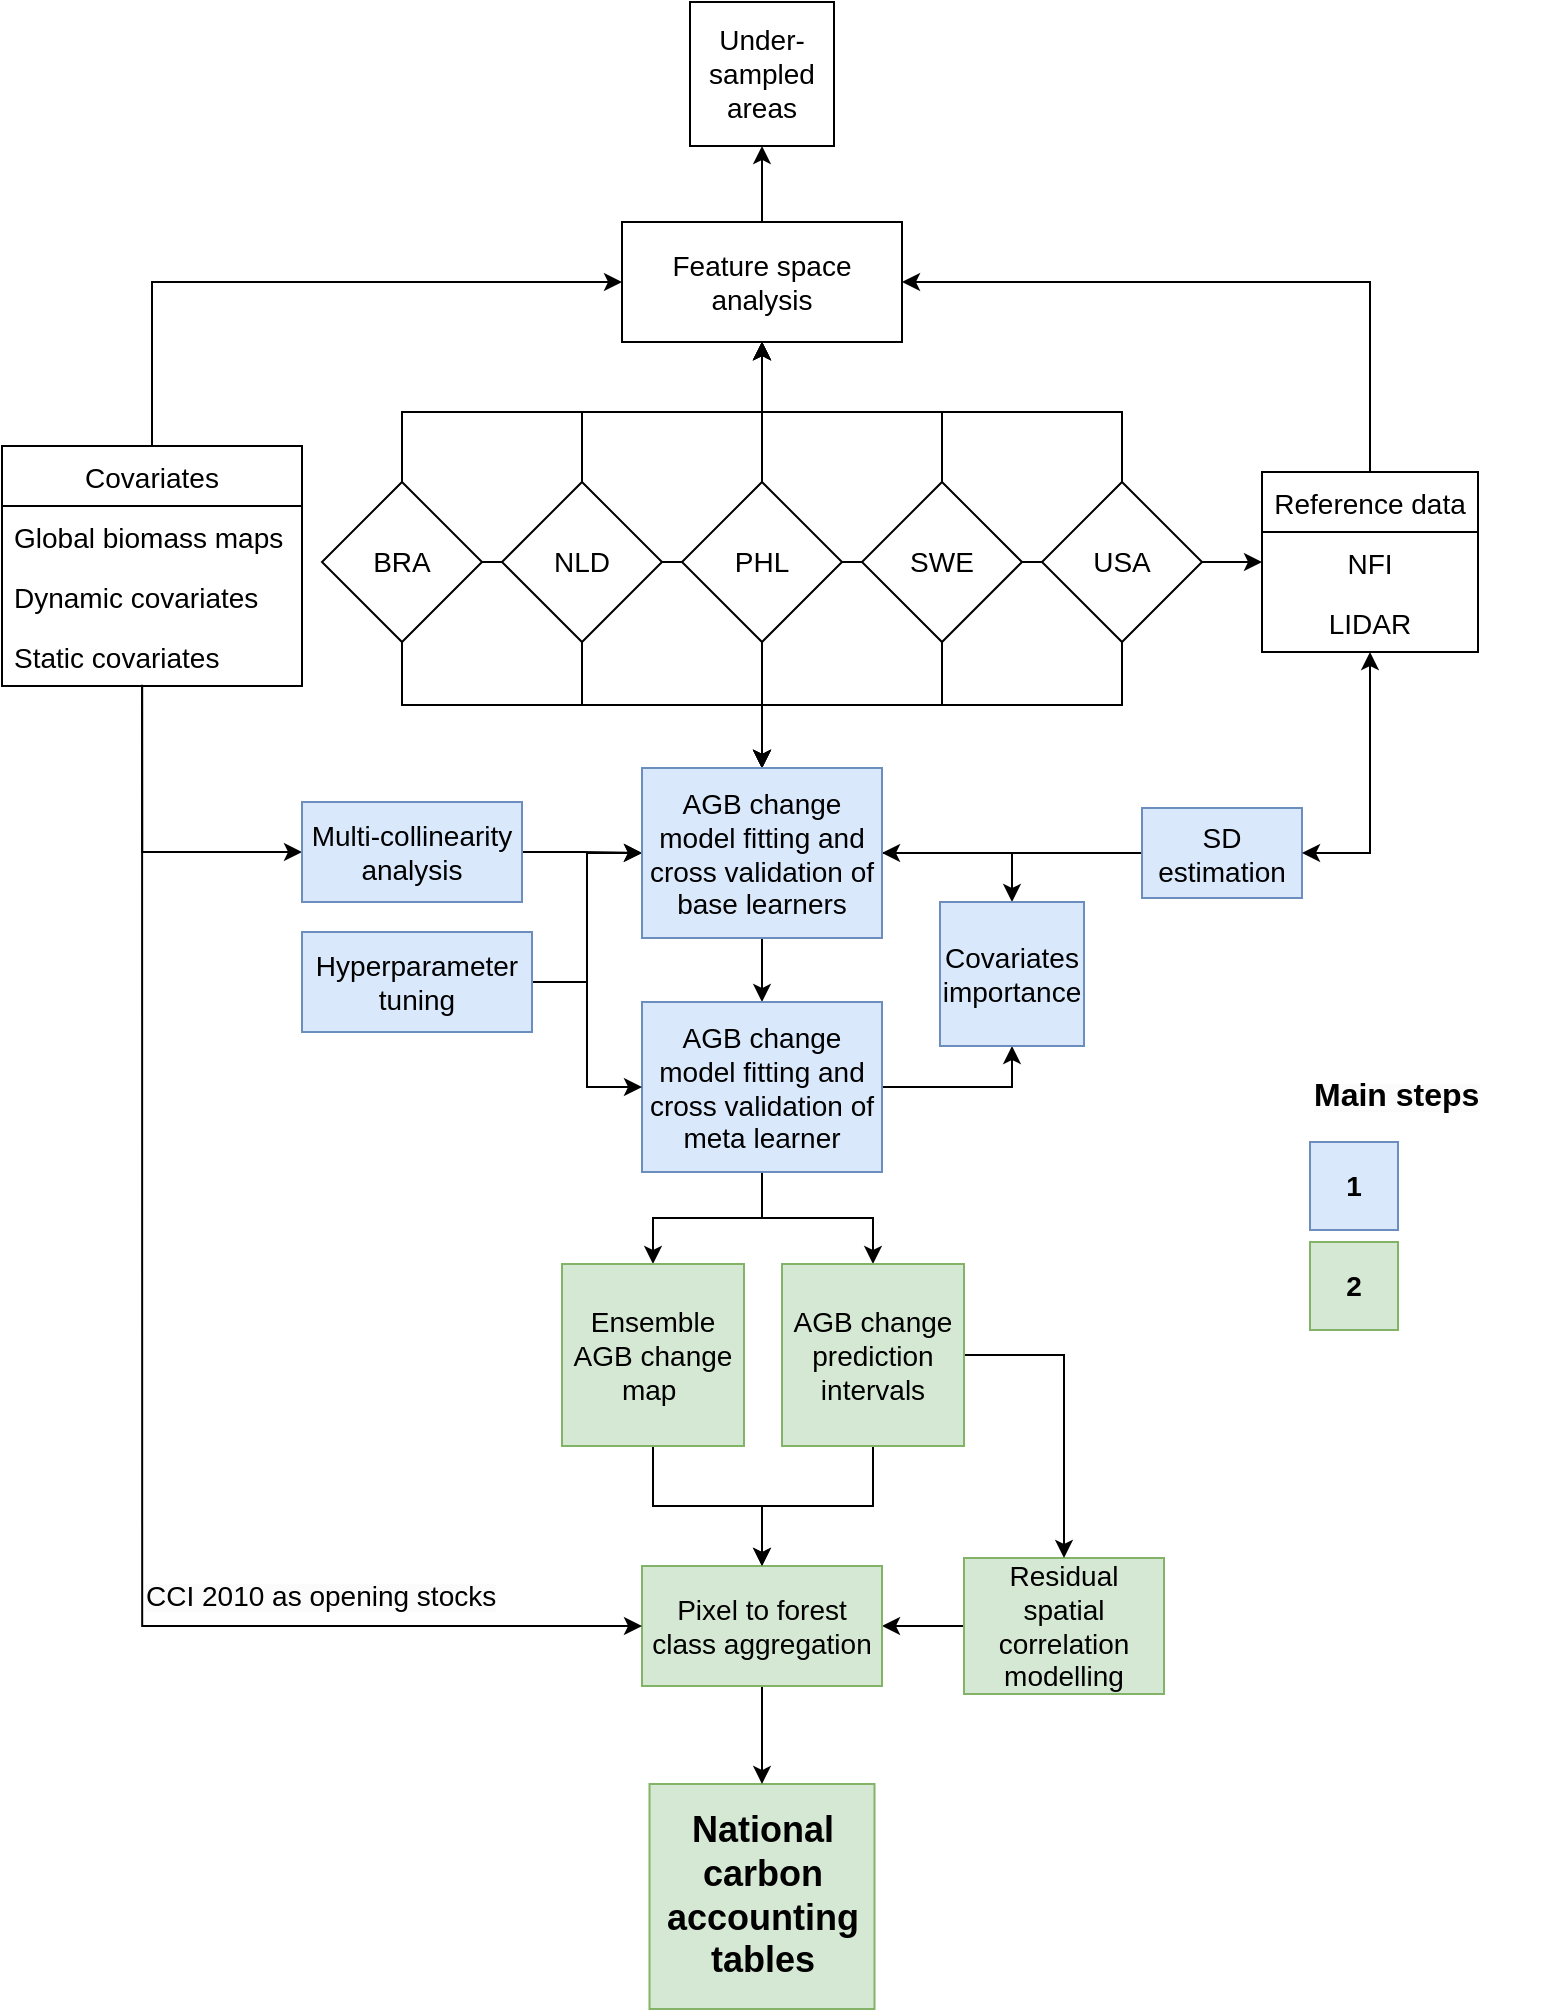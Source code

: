 <mxfile version="20.8.5" type="github">
  <diagram id="7FCCXjIass0c8LGfuhQM" name="Page-1">
    <mxGraphModel dx="1744" dy="964" grid="1" gridSize="10" guides="1" tooltips="1" connect="1" arrows="1" fold="1" page="1" pageScale="1" pageWidth="850" pageHeight="1100" math="0" shadow="0">
      <root>
        <mxCell id="0" />
        <mxCell id="1" parent="0" />
        <mxCell id="KfV9JO7thijLEImpelJ5-1" style="edgeStyle=orthogonalEdgeStyle;rounded=0;orthogonalLoop=1;jettySize=auto;html=1;exitX=1;exitY=0.5;exitDx=0;exitDy=0;entryX=0.5;entryY=0;entryDx=0;entryDy=0;fontSize=14;" parent="1" source="teEx1f5QK_VXIkJfzbQ1-2" target="SapkT-yCN-9leXiu0YD5-23" edge="1">
          <mxGeometry relative="1" as="geometry" />
        </mxCell>
        <mxCell id="ZPYPRFv1HHKOTxgRyHcO-13" style="edgeStyle=orthogonalEdgeStyle;rounded=0;orthogonalLoop=1;jettySize=auto;html=1;exitX=0.5;exitY=1;exitDx=0;exitDy=0;entryX=0.5;entryY=0;entryDx=0;entryDy=0;startArrow=none;startFill=0;fontSize=14;" parent="1" source="teEx1f5QK_VXIkJfzbQ1-2" target="ZPYPRFv1HHKOTxgRyHcO-12" edge="1">
          <mxGeometry relative="1" as="geometry" />
        </mxCell>
        <mxCell id="teEx1f5QK_VXIkJfzbQ1-2" value="AGB change model fitting and cross validation of base learners" style="rounded=0;whiteSpace=wrap;html=1;fontSize=14;" parent="1" vertex="1">
          <mxGeometry x="340" y="443" width="120" height="85" as="geometry" />
        </mxCell>
        <mxCell id="CiL1iPkSdLGy49wB4nn3-9" style="edgeStyle=orthogonalEdgeStyle;rounded=0;orthogonalLoop=1;jettySize=auto;html=1;exitX=0;exitY=0.5;exitDx=0;exitDy=0;entryX=1;entryY=0.5;entryDx=0;entryDy=0;endArrow=classic;endFill=1;fontSize=14;" parent="1" source="teEx1f5QK_VXIkJfzbQ1-4" target="teEx1f5QK_VXIkJfzbQ1-2" edge="1">
          <mxGeometry relative="1" as="geometry" />
        </mxCell>
        <mxCell id="teEx1f5QK_VXIkJfzbQ1-4" value="SD estimation" style="rounded=0;whiteSpace=wrap;html=1;fillColor=#dae8fc;strokeColor=#6c8ebf;fontSize=14;" parent="1" vertex="1">
          <mxGeometry x="590" y="463" width="80" height="45" as="geometry" />
        </mxCell>
        <mxCell id="SapkT-yCN-9leXiu0YD5-10" style="edgeStyle=orthogonalEdgeStyle;rounded=0;orthogonalLoop=1;jettySize=auto;html=1;exitX=0.531;exitY=0.993;exitDx=0;exitDy=0;exitPerimeter=0;startArrow=none;fontSize=14;" parent="1" source="SapkT-yCN-9leXiu0YD5-11" edge="1">
          <mxGeometry relative="1" as="geometry">
            <mxPoint x="230" y="485" as="targetPoint" />
          </mxGeometry>
        </mxCell>
        <mxCell id="udOXeqOPOwT8TV3Jfvcm-2" style="edgeStyle=orthogonalEdgeStyle;rounded=0;orthogonalLoop=1;jettySize=auto;html=1;exitX=0.5;exitY=0;exitDx=0;exitDy=0;entryX=0;entryY=0.5;entryDx=0;entryDy=0;startArrow=none;startFill=0;fontSize=14;" parent="1" source="teEx1f5QK_VXIkJfzbQ1-7" target="udOXeqOPOwT8TV3Jfvcm-1" edge="1">
          <mxGeometry relative="1" as="geometry" />
        </mxCell>
        <mxCell id="teEx1f5QK_VXIkJfzbQ1-7" value="Covariates" style="swimlane;fontStyle=0;childLayout=stackLayout;horizontal=1;startSize=30;horizontalStack=0;resizeParent=1;resizeParentMax=0;resizeLast=0;collapsible=1;marginBottom=0;fontSize=14;" parent="1" vertex="1">
          <mxGeometry x="20" y="282" width="150" height="120" as="geometry">
            <mxRectangle x="20" y="300" width="100" height="30" as="alternateBounds" />
          </mxGeometry>
        </mxCell>
        <mxCell id="teEx1f5QK_VXIkJfzbQ1-8" value="Global biomass maps" style="text;strokeColor=none;fillColor=none;align=left;verticalAlign=middle;spacingLeft=4;spacingRight=4;overflow=hidden;points=[[0,0.5],[1,0.5]];portConstraint=eastwest;rotatable=0;fontSize=14;" parent="teEx1f5QK_VXIkJfzbQ1-7" vertex="1">
          <mxGeometry y="30" width="150" height="30" as="geometry" />
        </mxCell>
        <mxCell id="teEx1f5QK_VXIkJfzbQ1-9" value="Dynamic covariates" style="text;strokeColor=none;fillColor=none;align=left;verticalAlign=middle;spacingLeft=4;spacingRight=4;overflow=hidden;points=[[0,0.5],[1,0.5]];portConstraint=eastwest;rotatable=0;fontSize=14;" parent="teEx1f5QK_VXIkJfzbQ1-7" vertex="1">
          <mxGeometry y="60" width="150" height="30" as="geometry" />
        </mxCell>
        <mxCell id="teEx1f5QK_VXIkJfzbQ1-10" value="Static covariates" style="text;strokeColor=none;fillColor=none;align=left;verticalAlign=middle;spacingLeft=4;spacingRight=4;overflow=hidden;points=[[0,0.5],[1,0.5]];portConstraint=eastwest;rotatable=0;fontSize=14;" parent="teEx1f5QK_VXIkJfzbQ1-7" vertex="1">
          <mxGeometry y="90" width="150" height="30" as="geometry" />
        </mxCell>
        <mxCell id="udOXeqOPOwT8TV3Jfvcm-3" style="edgeStyle=orthogonalEdgeStyle;rounded=0;orthogonalLoop=1;jettySize=auto;html=1;exitX=0.5;exitY=0;exitDx=0;exitDy=0;entryX=1;entryY=0.5;entryDx=0;entryDy=0;startArrow=none;startFill=0;verticalAlign=top;fontSize=14;" parent="1" source="teEx1f5QK_VXIkJfzbQ1-11" target="udOXeqOPOwT8TV3Jfvcm-1" edge="1">
          <mxGeometry relative="1" as="geometry" />
        </mxCell>
        <mxCell id="CiL1iPkSdLGy49wB4nn3-10" style="edgeStyle=orthogonalEdgeStyle;rounded=0;orthogonalLoop=1;jettySize=auto;html=1;exitX=0.5;exitY=1;exitDx=0;exitDy=0;entryX=1;entryY=0.5;entryDx=0;entryDy=0;endArrow=classic;endFill=1;startArrow=classic;startFill=1;fontSize=14;" parent="1" source="teEx1f5QK_VXIkJfzbQ1-11" target="teEx1f5QK_VXIkJfzbQ1-4" edge="1">
          <mxGeometry relative="1" as="geometry" />
        </mxCell>
        <mxCell id="MKZQgAe1Ub3DY2Xg2E-A-13" style="edgeStyle=orthogonalEdgeStyle;rounded=0;orthogonalLoop=1;jettySize=auto;html=1;exitX=0;exitY=0.5;exitDx=0;exitDy=0;entryX=1;entryY=0.5;entryDx=0;entryDy=0;startArrow=classic;startFill=1;endArrow=none;endFill=0;" parent="1" source="teEx1f5QK_VXIkJfzbQ1-11" target="teEx1f5QK_VXIkJfzbQ1-26" edge="1">
          <mxGeometry relative="1" as="geometry" />
        </mxCell>
        <mxCell id="teEx1f5QK_VXIkJfzbQ1-11" value="Reference data" style="swimlane;fontStyle=0;childLayout=stackLayout;horizontal=1;startSize=30;horizontalStack=0;resizeParent=1;resizeParentMax=0;resizeLast=0;collapsible=1;marginBottom=0;fontSize=14;" parent="1" vertex="1">
          <mxGeometry x="650" y="295" width="108" height="90" as="geometry">
            <mxRectangle x="350" y="250" width="100" height="30" as="alternateBounds" />
          </mxGeometry>
        </mxCell>
        <mxCell id="teEx1f5QK_VXIkJfzbQ1-12" value="NFI" style="text;strokeColor=none;fillColor=none;align=center;verticalAlign=middle;spacingLeft=4;spacingRight=4;overflow=hidden;points=[[0,0.5],[1,0.5]];portConstraint=eastwest;rotatable=0;fontSize=14;" parent="teEx1f5QK_VXIkJfzbQ1-11" vertex="1">
          <mxGeometry y="30" width="108" height="30" as="geometry" />
        </mxCell>
        <mxCell id="teEx1f5QK_VXIkJfzbQ1-13" value="LIDAR" style="text;strokeColor=none;fillColor=none;align=center;verticalAlign=middle;spacingLeft=4;spacingRight=4;overflow=hidden;points=[[0,0.5],[1,0.5]];portConstraint=eastwest;rotatable=0;fontSize=14;" parent="teEx1f5QK_VXIkJfzbQ1-11" vertex="1">
          <mxGeometry y="60" width="108" height="30" as="geometry" />
        </mxCell>
        <mxCell id="asTnqt45lLxpINR-L1pG-8" style="edgeStyle=orthogonalEdgeStyle;rounded=0;orthogonalLoop=1;jettySize=auto;html=1;exitX=1;exitY=0.5;exitDx=0;exitDy=0;entryX=0;entryY=0.5;entryDx=0;entryDy=0;endArrow=none;endFill=0;fontSize=14;" parent="1" source="teEx1f5QK_VXIkJfzbQ1-15" target="teEx1f5QK_VXIkJfzbQ1-24" edge="1">
          <mxGeometry relative="1" as="geometry" />
        </mxCell>
        <mxCell id="SapkT-yCN-9leXiu0YD5-8" style="edgeStyle=orthogonalEdgeStyle;rounded=0;orthogonalLoop=1;jettySize=auto;html=1;exitX=0.5;exitY=1;exitDx=0;exitDy=0;entryX=0.5;entryY=0;entryDx=0;entryDy=0;fontSize=14;" parent="1" source="teEx1f5QK_VXIkJfzbQ1-15" target="teEx1f5QK_VXIkJfzbQ1-2" edge="1">
          <mxGeometry relative="1" as="geometry">
            <mxPoint x="390" y="460" as="targetPoint" />
          </mxGeometry>
        </mxCell>
        <mxCell id="MKZQgAe1Ub3DY2Xg2E-A-7" style="edgeStyle=orthogonalEdgeStyle;rounded=0;orthogonalLoop=1;jettySize=auto;html=1;exitX=0.5;exitY=0;exitDx=0;exitDy=0;entryX=0.5;entryY=1;entryDx=0;entryDy=0;startArrow=none;startFill=0;endArrow=classic;endFill=1;" parent="1" source="teEx1f5QK_VXIkJfzbQ1-15" target="udOXeqOPOwT8TV3Jfvcm-1" edge="1">
          <mxGeometry relative="1" as="geometry" />
        </mxCell>
        <mxCell id="teEx1f5QK_VXIkJfzbQ1-15" value="NLD" style="rhombus;whiteSpace=wrap;html=1;fontSize=14;" parent="1" vertex="1">
          <mxGeometry x="270" y="300" width="80" height="80" as="geometry" />
        </mxCell>
        <mxCell id="asTnqt45lLxpINR-L1pG-9" style="edgeStyle=orthogonalEdgeStyle;rounded=0;orthogonalLoop=1;jettySize=auto;html=1;exitX=1;exitY=0.5;exitDx=0;exitDy=0;entryX=0;entryY=0.5;entryDx=0;entryDy=0;endArrow=none;endFill=0;fontSize=14;" parent="1" source="teEx1f5QK_VXIkJfzbQ1-24" target="teEx1f5QK_VXIkJfzbQ1-25" edge="1">
          <mxGeometry relative="1" as="geometry" />
        </mxCell>
        <mxCell id="SapkT-yCN-9leXiu0YD5-5" style="edgeStyle=orthogonalEdgeStyle;rounded=0;orthogonalLoop=1;jettySize=auto;html=1;exitX=0.5;exitY=1;exitDx=0;exitDy=0;entryX=0.5;entryY=0;entryDx=0;entryDy=0;fontSize=14;" parent="1" source="teEx1f5QK_VXIkJfzbQ1-24" target="teEx1f5QK_VXIkJfzbQ1-2" edge="1">
          <mxGeometry relative="1" as="geometry" />
        </mxCell>
        <mxCell id="MKZQgAe1Ub3DY2Xg2E-A-8" style="edgeStyle=orthogonalEdgeStyle;rounded=0;orthogonalLoop=1;jettySize=auto;html=1;exitX=0.5;exitY=0;exitDx=0;exitDy=0;entryX=0.5;entryY=1;entryDx=0;entryDy=0;startArrow=none;startFill=0;endArrow=classic;endFill=1;" parent="1" source="teEx1f5QK_VXIkJfzbQ1-24" target="udOXeqOPOwT8TV3Jfvcm-1" edge="1">
          <mxGeometry relative="1" as="geometry" />
        </mxCell>
        <mxCell id="teEx1f5QK_VXIkJfzbQ1-24" value="PHL" style="rhombus;whiteSpace=wrap;html=1;fontSize=14;" parent="1" vertex="1">
          <mxGeometry x="360" y="300" width="80" height="80" as="geometry" />
        </mxCell>
        <mxCell id="asTnqt45lLxpINR-L1pG-10" style="edgeStyle=orthogonalEdgeStyle;rounded=0;orthogonalLoop=1;jettySize=auto;html=1;exitX=1;exitY=0.5;exitDx=0;exitDy=0;entryX=0;entryY=0.5;entryDx=0;entryDy=0;endArrow=none;endFill=0;fontSize=14;" parent="1" source="teEx1f5QK_VXIkJfzbQ1-25" target="teEx1f5QK_VXIkJfzbQ1-26" edge="1">
          <mxGeometry relative="1" as="geometry" />
        </mxCell>
        <mxCell id="SapkT-yCN-9leXiu0YD5-6" style="edgeStyle=orthogonalEdgeStyle;rounded=0;orthogonalLoop=1;jettySize=auto;html=1;exitX=0.5;exitY=1;exitDx=0;exitDy=0;entryX=0.5;entryY=0;entryDx=0;entryDy=0;fontSize=14;" parent="1" source="teEx1f5QK_VXIkJfzbQ1-25" target="teEx1f5QK_VXIkJfzbQ1-2" edge="1">
          <mxGeometry relative="1" as="geometry">
            <mxPoint x="400" y="440" as="targetPoint" />
          </mxGeometry>
        </mxCell>
        <mxCell id="MKZQgAe1Ub3DY2Xg2E-A-11" style="edgeStyle=orthogonalEdgeStyle;rounded=0;orthogonalLoop=1;jettySize=auto;html=1;exitX=0.5;exitY=0;exitDx=0;exitDy=0;entryX=0.5;entryY=1;entryDx=0;entryDy=0;startArrow=none;startFill=0;endArrow=classic;endFill=1;" parent="1" source="teEx1f5QK_VXIkJfzbQ1-25" target="udOXeqOPOwT8TV3Jfvcm-1" edge="1">
          <mxGeometry relative="1" as="geometry" />
        </mxCell>
        <mxCell id="teEx1f5QK_VXIkJfzbQ1-25" value="SWE" style="rhombus;whiteSpace=wrap;html=1;fontSize=14;" parent="1" vertex="1">
          <mxGeometry x="450" y="300" width="80" height="80" as="geometry" />
        </mxCell>
        <mxCell id="SapkT-yCN-9leXiu0YD5-7" style="edgeStyle=orthogonalEdgeStyle;rounded=0;orthogonalLoop=1;jettySize=auto;html=1;exitX=0.5;exitY=1;exitDx=0;exitDy=0;entryX=0.5;entryY=0;entryDx=0;entryDy=0;fontSize=14;" parent="1" source="teEx1f5QK_VXIkJfzbQ1-26" target="teEx1f5QK_VXIkJfzbQ1-2" edge="1">
          <mxGeometry relative="1" as="geometry">
            <mxPoint x="400" y="440" as="targetPoint" />
          </mxGeometry>
        </mxCell>
        <mxCell id="MKZQgAe1Ub3DY2Xg2E-A-12" style="edgeStyle=orthogonalEdgeStyle;rounded=0;orthogonalLoop=1;jettySize=auto;html=1;exitX=0.5;exitY=0;exitDx=0;exitDy=0;entryX=0.5;entryY=1;entryDx=0;entryDy=0;startArrow=none;startFill=0;endArrow=classic;endFill=1;" parent="1" source="teEx1f5QK_VXIkJfzbQ1-26" target="udOXeqOPOwT8TV3Jfvcm-1" edge="1">
          <mxGeometry relative="1" as="geometry" />
        </mxCell>
        <mxCell id="teEx1f5QK_VXIkJfzbQ1-26" value="USA" style="rhombus;whiteSpace=wrap;html=1;fontSize=14;" parent="1" vertex="1">
          <mxGeometry x="540" y="300" width="80" height="80" as="geometry" />
        </mxCell>
        <mxCell id="HY1Ie6rke9uAVWFBcpWW-11" style="edgeStyle=orthogonalEdgeStyle;rounded=0;orthogonalLoop=1;jettySize=auto;html=1;exitX=0.5;exitY=1;exitDx=0;exitDy=0;entryX=0.5;entryY=0;entryDx=0;entryDy=0;fontSize=14;" parent="1" source="teEx1f5QK_VXIkJfzbQ1-53" target="HY1Ie6rke9uAVWFBcpWW-2" edge="1">
          <mxGeometry relative="1" as="geometry" />
        </mxCell>
        <mxCell id="teEx1f5QK_VXIkJfzbQ1-53" value="&lt;span style=&quot;font-size: 14px;&quot;&gt;Ensemble AGB change map&amp;nbsp;&lt;/span&gt;" style="whiteSpace=wrap;html=1;aspect=fixed;fontSize=14;fillColor=#dae8fc;strokeColor=#6c8ebf;" parent="1" vertex="1">
          <mxGeometry x="300" y="691" width="91" height="91" as="geometry" />
        </mxCell>
        <mxCell id="asTnqt45lLxpINR-L1pG-4" value="&lt;font style=&quot;font-size: 18px;&quot;&gt;National carbon accounting tables&lt;/font&gt;" style="whiteSpace=wrap;html=1;aspect=fixed;fontSize=14;fillColor=#d5e8d4;strokeColor=#82b366;fontStyle=1" parent="1" vertex="1">
          <mxGeometry x="343.75" y="951" width="112.5" height="112.5" as="geometry" />
        </mxCell>
        <mxCell id="SapkT-yCN-9leXiu0YD5-13" style="edgeStyle=orthogonalEdgeStyle;rounded=0;orthogonalLoop=1;jettySize=auto;html=1;exitX=1;exitY=0.5;exitDx=0;exitDy=0;entryX=0;entryY=0.5;entryDx=0;entryDy=0;fontSize=14;" parent="1" source="SapkT-yCN-9leXiu0YD5-11" target="teEx1f5QK_VXIkJfzbQ1-2" edge="1">
          <mxGeometry relative="1" as="geometry" />
        </mxCell>
        <mxCell id="ZPYPRFv1HHKOTxgRyHcO-14" style="edgeStyle=orthogonalEdgeStyle;rounded=0;orthogonalLoop=1;jettySize=auto;html=1;exitX=0;exitY=0.5;exitDx=0;exitDy=0;entryX=0.467;entryY=1;entryDx=0;entryDy=0;entryPerimeter=0;startArrow=classic;startFill=1;endArrow=none;endFill=0;fontSize=14;" parent="1" source="SapkT-yCN-9leXiu0YD5-11" target="teEx1f5QK_VXIkJfzbQ1-10" edge="1">
          <mxGeometry relative="1" as="geometry" />
        </mxCell>
        <mxCell id="SapkT-yCN-9leXiu0YD5-11" value="Multi-collinearity analysis" style="rounded=0;whiteSpace=wrap;html=1;fillColor=#dae8fc;strokeColor=#6c8ebf;fontSize=14;" parent="1" vertex="1">
          <mxGeometry x="170" y="460" width="110" height="50" as="geometry" />
        </mxCell>
        <mxCell id="SapkT-yCN-9leXiu0YD5-23" value="&lt;span style=&quot;font-size: 14px;&quot;&gt;Covariates importance&lt;/span&gt;" style="whiteSpace=wrap;html=1;aspect=fixed;fontSize=14;fillColor=#dae8fc;strokeColor=#6c8ebf;" parent="1" vertex="1">
          <mxGeometry x="489" y="510" width="72" height="72" as="geometry" />
        </mxCell>
        <mxCell id="HY1Ie6rke9uAVWFBcpWW-5" style="edgeStyle=orthogonalEdgeStyle;rounded=0;orthogonalLoop=1;jettySize=auto;html=1;exitX=0.5;exitY=1;exitDx=0;exitDy=0;entryX=0.5;entryY=0;entryDx=0;entryDy=0;fontSize=14;" parent="1" source="HY1Ie6rke9uAVWFBcpWW-2" target="asTnqt45lLxpINR-L1pG-4" edge="1">
          <mxGeometry relative="1" as="geometry" />
        </mxCell>
        <mxCell id="ZPYPRFv1HHKOTxgRyHcO-19" style="edgeStyle=orthogonalEdgeStyle;rounded=0;orthogonalLoop=1;jettySize=auto;html=1;exitX=1;exitY=0.5;exitDx=0;exitDy=0;entryX=0;entryY=0.5;entryDx=0;entryDy=0;startArrow=classic;startFill=1;endArrow=none;endFill=0;fontSize=14;" parent="1" source="HY1Ie6rke9uAVWFBcpWW-2" target="ZPYPRFv1HHKOTxgRyHcO-5" edge="1">
          <mxGeometry relative="1" as="geometry" />
        </mxCell>
        <mxCell id="HY1Ie6rke9uAVWFBcpWW-2" value="Pixel to forest class aggregation" style="rounded=0;whiteSpace=wrap;html=1;fillColor=#d5e8d4;strokeColor=#82b366;fontSize=14;" parent="1" vertex="1">
          <mxGeometry x="340" y="842" width="120" height="60" as="geometry" />
        </mxCell>
        <mxCell id="MKZQgAe1Ub3DY2Xg2E-A-5" style="edgeStyle=orthogonalEdgeStyle;rounded=0;orthogonalLoop=1;jettySize=auto;html=1;exitX=0.5;exitY=0;exitDx=0;exitDy=0;entryX=0.5;entryY=1;entryDx=0;entryDy=0;startArrow=none;startFill=0;endArrow=classic;endFill=1;" parent="1" source="udOXeqOPOwT8TV3Jfvcm-1" target="QPVWIPGNWYsc6U1EdOR2-4" edge="1">
          <mxGeometry relative="1" as="geometry" />
        </mxCell>
        <mxCell id="udOXeqOPOwT8TV3Jfvcm-1" value="&lt;font style=&quot;font-size: 14px;&quot;&gt;Feature space analysis&lt;/font&gt;" style="rounded=0;whiteSpace=wrap;html=1;fontSize=14;" parent="1" vertex="1">
          <mxGeometry x="330" y="170" width="140" height="60" as="geometry" />
        </mxCell>
        <mxCell id="CiL1iPkSdLGy49wB4nn3-7" style="edgeStyle=orthogonalEdgeStyle;rounded=0;orthogonalLoop=1;jettySize=auto;html=1;exitX=1;exitY=0.5;exitDx=0;exitDy=0;entryX=0;entryY=0.5;entryDx=0;entryDy=0;endArrow=none;endFill=0;fontSize=14;" parent="1" source="CiL1iPkSdLGy49wB4nn3-6" target="teEx1f5QK_VXIkJfzbQ1-15" edge="1">
          <mxGeometry relative="1" as="geometry" />
        </mxCell>
        <mxCell id="CiL1iPkSdLGy49wB4nn3-12" style="edgeStyle=orthogonalEdgeStyle;rounded=0;orthogonalLoop=1;jettySize=auto;html=1;exitX=0.5;exitY=1;exitDx=0;exitDy=0;entryX=0.5;entryY=0;entryDx=0;entryDy=0;endArrow=classic;endFill=1;fontSize=14;" parent="1" source="CiL1iPkSdLGy49wB4nn3-6" target="teEx1f5QK_VXIkJfzbQ1-2" edge="1">
          <mxGeometry relative="1" as="geometry" />
        </mxCell>
        <mxCell id="MKZQgAe1Ub3DY2Xg2E-A-6" style="edgeStyle=orthogonalEdgeStyle;rounded=0;orthogonalLoop=1;jettySize=auto;html=1;exitX=0.5;exitY=0;exitDx=0;exitDy=0;entryX=0.5;entryY=1;entryDx=0;entryDy=0;startArrow=none;startFill=0;endArrow=classic;endFill=1;" parent="1" source="CiL1iPkSdLGy49wB4nn3-6" target="udOXeqOPOwT8TV3Jfvcm-1" edge="1">
          <mxGeometry relative="1" as="geometry" />
        </mxCell>
        <mxCell id="CiL1iPkSdLGy49wB4nn3-6" value="BRA" style="rhombus;whiteSpace=wrap;html=1;fontSize=14;" parent="1" vertex="1">
          <mxGeometry x="180" y="300" width="80" height="80" as="geometry" />
        </mxCell>
        <mxCell id="ZPYPRFv1HHKOTxgRyHcO-5" value="Residual spatial correlation modelling" style="rounded=0;whiteSpace=wrap;html=1;fillColor=#d5e8d4;strokeColor=#82b366;fontSize=14;" parent="1" vertex="1">
          <mxGeometry x="501" y="838" width="100" height="68" as="geometry" />
        </mxCell>
        <mxCell id="ZPYPRFv1HHKOTxgRyHcO-28" style="edgeStyle=orthogonalEdgeStyle;rounded=0;orthogonalLoop=1;jettySize=auto;html=1;exitX=0;exitY=0.5;exitDx=0;exitDy=0;entryX=0.467;entryY=0.981;entryDx=0;entryDy=0;entryPerimeter=0;startArrow=classic;startFill=1;endArrow=none;endFill=0;fontSize=14;" parent="1" source="HY1Ie6rke9uAVWFBcpWW-2" target="teEx1f5QK_VXIkJfzbQ1-10" edge="1">
          <mxGeometry relative="1" as="geometry">
            <mxPoint x="220" y="872.0" as="sourcePoint" />
          </mxGeometry>
        </mxCell>
        <mxCell id="ZPYPRFv1HHKOTxgRyHcO-9" style="edgeStyle=orthogonalEdgeStyle;rounded=0;orthogonalLoop=1;jettySize=auto;html=1;exitX=1;exitY=0.5;exitDx=0;exitDy=0;entryX=0.5;entryY=0;entryDx=0;entryDy=0;fontSize=14;" parent="1" source="ZPYPRFv1HHKOTxgRyHcO-8" target="ZPYPRFv1HHKOTxgRyHcO-5" edge="1">
          <mxGeometry relative="1" as="geometry" />
        </mxCell>
        <mxCell id="ZPYPRFv1HHKOTxgRyHcO-11" style="edgeStyle=orthogonalEdgeStyle;rounded=0;orthogonalLoop=1;jettySize=auto;html=1;exitX=0.5;exitY=1;exitDx=0;exitDy=0;entryX=0.5;entryY=0;entryDx=0;entryDy=0;startArrow=none;startFill=0;fontSize=14;" parent="1" source="ZPYPRFv1HHKOTxgRyHcO-8" target="HY1Ie6rke9uAVWFBcpWW-2" edge="1">
          <mxGeometry relative="1" as="geometry" />
        </mxCell>
        <mxCell id="ZPYPRFv1HHKOTxgRyHcO-8" value="&lt;span style=&quot;font-size: 14px;&quot;&gt;AGB change prediction intervals&lt;/span&gt;" style="whiteSpace=wrap;html=1;aspect=fixed;fontSize=14;fillColor=#dae8fc;strokeColor=#6c8ebf;" parent="1" vertex="1">
          <mxGeometry x="410" y="691" width="91" height="91" as="geometry" />
        </mxCell>
        <mxCell id="ZPYPRFv1HHKOTxgRyHcO-16" style="edgeStyle=orthogonalEdgeStyle;rounded=0;orthogonalLoop=1;jettySize=auto;html=1;exitX=0.5;exitY=1;exitDx=0;exitDy=0;entryX=0.5;entryY=0;entryDx=0;entryDy=0;startArrow=none;startFill=0;endArrow=classic;endFill=1;fontSize=14;" parent="1" source="ZPYPRFv1HHKOTxgRyHcO-12" target="teEx1f5QK_VXIkJfzbQ1-53" edge="1">
          <mxGeometry relative="1" as="geometry" />
        </mxCell>
        <mxCell id="ZPYPRFv1HHKOTxgRyHcO-17" style="edgeStyle=orthogonalEdgeStyle;rounded=0;orthogonalLoop=1;jettySize=auto;html=1;exitX=0.5;exitY=1;exitDx=0;exitDy=0;entryX=0.5;entryY=0;entryDx=0;entryDy=0;startArrow=none;startFill=0;endArrow=classic;endFill=1;fontSize=14;" parent="1" source="ZPYPRFv1HHKOTxgRyHcO-12" target="ZPYPRFv1HHKOTxgRyHcO-8" edge="1">
          <mxGeometry relative="1" as="geometry" />
        </mxCell>
        <mxCell id="WkKqPMA12Tvg3oTXvtLE-2" style="edgeStyle=orthogonalEdgeStyle;rounded=0;orthogonalLoop=1;jettySize=auto;html=1;exitX=1;exitY=0.5;exitDx=0;exitDy=0;entryX=0.5;entryY=1;entryDx=0;entryDy=0;fontSize=14;" parent="1" source="ZPYPRFv1HHKOTxgRyHcO-12" target="SapkT-yCN-9leXiu0YD5-23" edge="1">
          <mxGeometry relative="1" as="geometry" />
        </mxCell>
        <mxCell id="ZPYPRFv1HHKOTxgRyHcO-12" value="AGB change model fitting and cross validation of meta learner" style="rounded=0;whiteSpace=wrap;html=1;fillColor=#dae8fc;strokeColor=#6c8ebf;fontSize=14;" parent="1" vertex="1">
          <mxGeometry x="340" y="560" width="120" height="85" as="geometry" />
        </mxCell>
        <mxCell id="WkKqPMA12Tvg3oTXvtLE-5" style="edgeStyle=orthogonalEdgeStyle;rounded=0;orthogonalLoop=1;jettySize=auto;html=1;entryX=0;entryY=0.5;entryDx=0;entryDy=0;fontSize=14;" parent="1" source="WkKqPMA12Tvg3oTXvtLE-1" target="teEx1f5QK_VXIkJfzbQ1-2" edge="1">
          <mxGeometry relative="1" as="geometry" />
        </mxCell>
        <mxCell id="WkKqPMA12Tvg3oTXvtLE-6" style="edgeStyle=orthogonalEdgeStyle;rounded=0;orthogonalLoop=1;jettySize=auto;html=1;exitX=1;exitY=0.5;exitDx=0;exitDy=0;entryX=0;entryY=0.5;entryDx=0;entryDy=0;fontSize=14;" parent="1" source="WkKqPMA12Tvg3oTXvtLE-1" target="ZPYPRFv1HHKOTxgRyHcO-12" edge="1">
          <mxGeometry relative="1" as="geometry" />
        </mxCell>
        <mxCell id="WkKqPMA12Tvg3oTXvtLE-1" value="Hyperparameter tuning" style="rounded=0;whiteSpace=wrap;html=1;fillColor=#dae8fc;strokeColor=#6c8ebf;fontSize=14;" parent="1" vertex="1">
          <mxGeometry x="170" y="525" width="115" height="50" as="geometry" />
        </mxCell>
        <mxCell id="QPVWIPGNWYsc6U1EdOR2-3" value="AGB change model fitting and cross validation of base learners" style="rounded=0;whiteSpace=wrap;html=1;fillColor=#dae8fc;strokeColor=#6c8ebf;fontSize=14;" parent="1" vertex="1">
          <mxGeometry x="340" y="443" width="120" height="85" as="geometry" />
        </mxCell>
        <mxCell id="QPVWIPGNWYsc6U1EdOR2-4" value="&lt;font style=&quot;font-size: 14px;&quot;&gt;Under-sampled areas&lt;/font&gt;" style="whiteSpace=wrap;html=1;aspect=fixed;fontSize=14;" parent="1" vertex="1">
          <mxGeometry x="364" y="60" width="72" height="72" as="geometry" />
        </mxCell>
        <mxCell id="QPVWIPGNWYsc6U1EdOR2-5" value="&lt;span style=&quot;font-size: 14px;&quot;&gt;Covariates importance&lt;/span&gt;" style="whiteSpace=wrap;html=1;aspect=fixed;fontSize=14;fillColor=#dae8fc;strokeColor=#6c8ebf;" parent="1" vertex="1">
          <mxGeometry x="489" y="510" width="72" height="72" as="geometry" />
        </mxCell>
        <mxCell id="QPVWIPGNWYsc6U1EdOR2-6" value="&lt;span style=&quot;font-size: 14px;&quot;&gt;Ensemble AGB change map&amp;nbsp;&lt;/span&gt;" style="whiteSpace=wrap;html=1;aspect=fixed;fontSize=14;fillColor=#d5e8d4;strokeColor=#82b366;" parent="1" vertex="1">
          <mxGeometry x="300" y="691" width="91" height="91" as="geometry" />
        </mxCell>
        <mxCell id="QPVWIPGNWYsc6U1EdOR2-7" value="&lt;span style=&quot;font-size: 14px;&quot;&gt;AGB change prediction intervals&lt;/span&gt;" style="whiteSpace=wrap;html=1;aspect=fixed;fontSize=14;fillColor=#d5e8d4;strokeColor=#82b366;" parent="1" vertex="1">
          <mxGeometry x="410" y="691" width="91" height="91" as="geometry" />
        </mxCell>
        <mxCell id="rs6tQVdRDjRjdd54Jp9l-1" value="&lt;span style=&quot;border-color: var(--border-color); color: rgb(0, 0, 0); font-family: Helvetica; font-style: normal; font-variant-ligatures: normal; font-variant-caps: normal; letter-spacing: normal; orphans: 2; text-align: center; text-indent: 0px; text-transform: none; widows: 2; word-spacing: 0px; -webkit-text-stroke-width: 0px; background-color: rgb(251, 251, 251); text-decoration-thickness: initial; text-decoration-style: initial; text-decoration-color: initial;&quot;&gt;&lt;b style=&quot;&quot;&gt;&lt;font style=&quot;font-size: 16px;&quot;&gt;Main steps&lt;/font&gt;&lt;/b&gt;&lt;/span&gt;" style="text;whiteSpace=wrap;html=1;" parent="1" vertex="1">
          <mxGeometry x="674" y="590" width="120" height="40" as="geometry" />
        </mxCell>
        <mxCell id="rs6tQVdRDjRjdd54Jp9l-2" value="&lt;font style=&quot;font-size: 14px;&quot;&gt;&lt;b&gt;1&lt;/b&gt;&lt;/font&gt;" style="whiteSpace=wrap;html=1;aspect=fixed;fontSize=14;fillColor=#dae8fc;strokeColor=#6c8ebf;" parent="1" vertex="1">
          <mxGeometry x="674" y="630" width="44" height="44" as="geometry" />
        </mxCell>
        <mxCell id="rs6tQVdRDjRjdd54Jp9l-3" value="&lt;font style=&quot;font-size: 14px;&quot;&gt;&lt;b&gt;2&lt;/b&gt;&lt;/font&gt;" style="whiteSpace=wrap;html=1;aspect=fixed;fontSize=14;fillColor=#d5e8d4;strokeColor=#82b366;" parent="1" vertex="1">
          <mxGeometry x="674" y="680" width="44" height="44" as="geometry" />
        </mxCell>
        <mxCell id="3Olm-BRkOm-fYJIENVd1-1" value="&lt;span style=&quot;color: rgb(0, 0, 0); font-family: Helvetica; font-style: normal; font-variant-ligatures: normal; font-variant-caps: normal; font-weight: 400; letter-spacing: normal; orphans: 2; text-align: center; text-indent: 0px; text-transform: none; widows: 2; word-spacing: 0px; -webkit-text-stroke-width: 0px; background-color: rgb(251, 251, 251); text-decoration-thickness: initial; text-decoration-style: initial; text-decoration-color: initial; float: none; display: inline !important;&quot;&gt;&lt;font style=&quot;font-size: 14px;&quot;&gt;CCI 2010 as opening stocks&lt;/font&gt;&lt;/span&gt;" style="text;whiteSpace=wrap;html=1;" vertex="1" parent="1">
          <mxGeometry x="90" y="842" width="180" height="38" as="geometry" />
        </mxCell>
      </root>
    </mxGraphModel>
  </diagram>
</mxfile>
